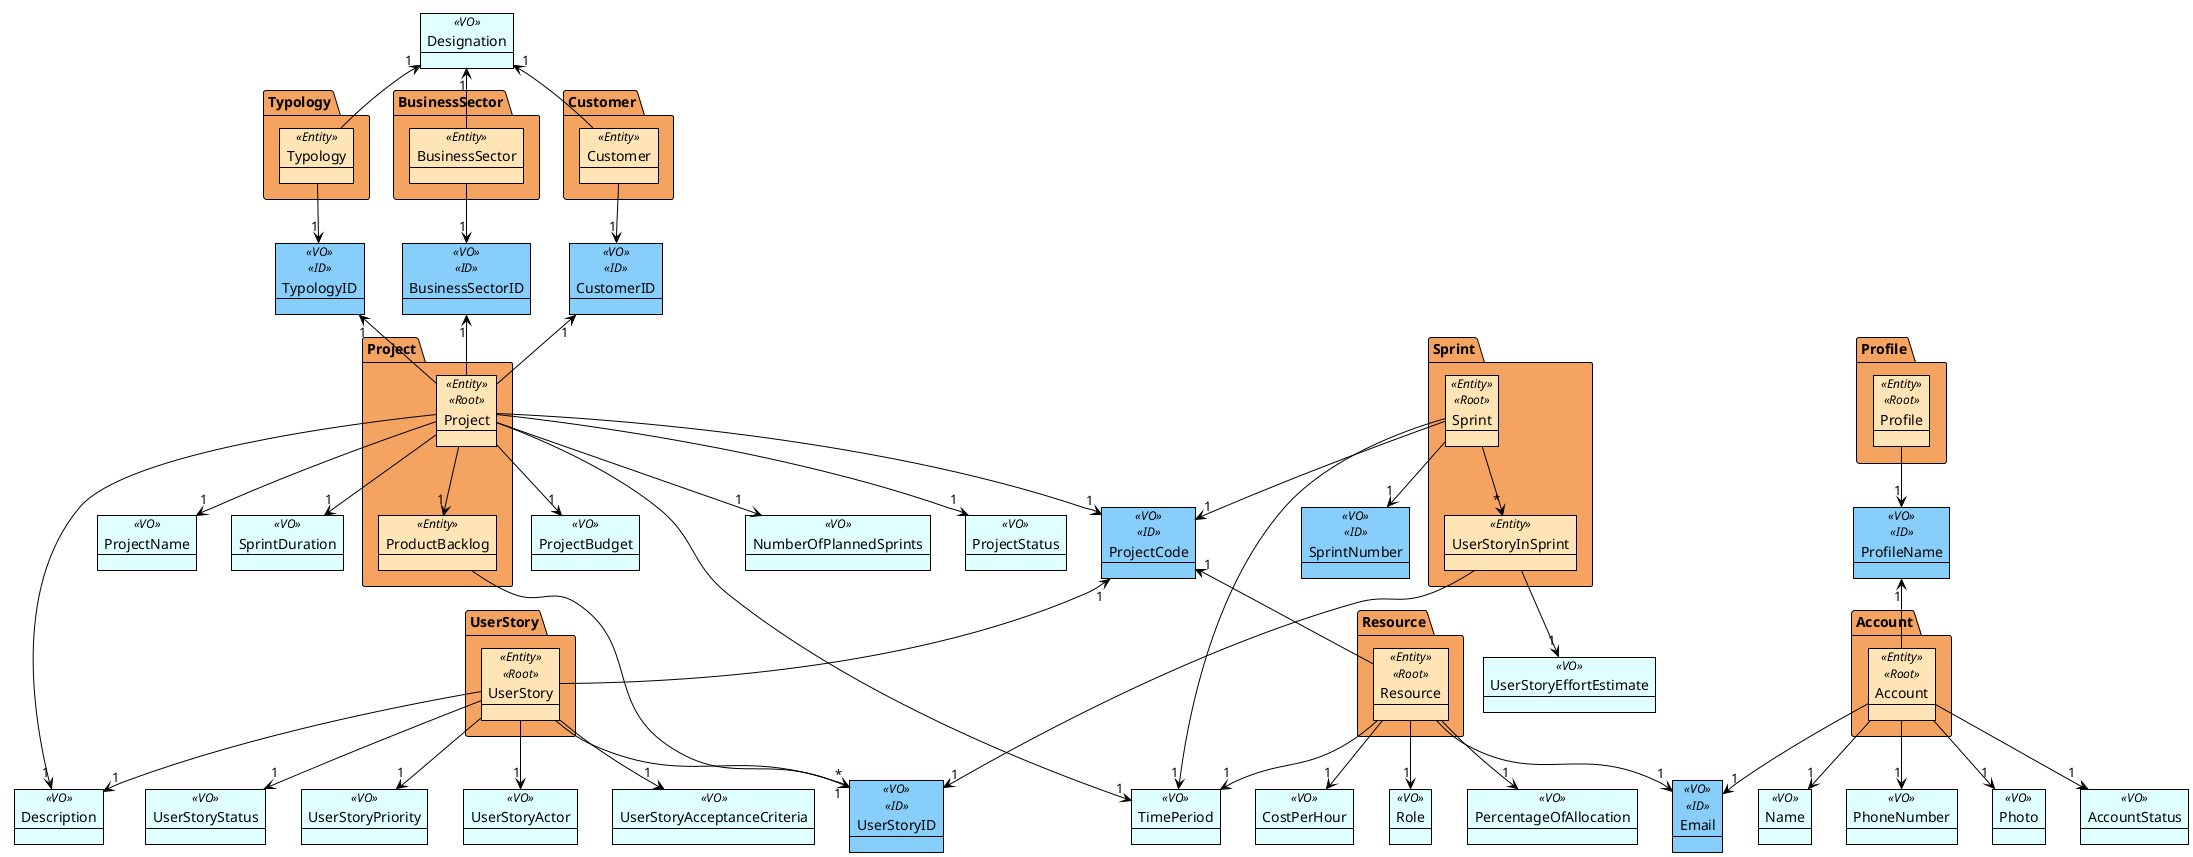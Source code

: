 @startuml
!theme plain
'skinparam linetype ortho

skinparam package {
    backgroundColor SandyBrown
}

skinparam object {
    backgroundColor LightCyan
}

skinparam object<<ID>> {
    backgroundColor LightSkyBlue
}

skinparam object<<Entity>> {
    backgroundColor Moccasin
}

' - Value Objects
' -- plain VOs
Object Name <<VO>>
Object PhoneNumber <<VO>>
Object Photo <<VO>>
Object AccountStatus <<VO>>
Object TimePeriod <<VO>>
Object PercentageOfAllocation <<VO>>
Object CostPerHour <<VO>>
Object Role <<VO>>
Object UserStoryActor <<VO>>
Object Description <<VO>>
Object UserStoryAcceptanceCriteria <<VO>>
Object ProjectName <<VO>>
Object SprintDuration <<VO>>
Object NumberOfPlannedSprints <<VO>>
Object ProjectStatus <<VO>>
Object ProjectBudget <<VO>>
Object UserStoryEffortEstimate <<VO>>
Object UserStoryStatus <<VO>>
Object UserStoryPriority <<VO>>
Object Designation <<VO>>

' -- DomainID VOs
Object ProjectCode <<VO>> <<ID>>
Object SprintNumber <<VO>> <<ID>>
Object UserStoryID <<VO>> <<ID>>
Object Email <<VO>> <<ID>>
Object ProfileName <<VO>> <<ID>>
Object TypologyID <<VO>> <<ID>>
Object BusinessSectorID <<VO>> <<ID>>
Object CustomerID <<VO>> <<ID>>

' - Entities in Aggregates (packages)
package "Project" as Proj {
    Object Project <<Entity>> <<Root>>
    Object ProductBacklog <<Entity>>
}

Project -down-> "1" ProductBacklog
ProductBacklog --> "*" UserStoryID
Project --> "1" ProjectCode
Project --> "1" ProjectName
Project --> "1" Description
Project --> "1" TimePeriod
Project --> "1" SprintDuration
Project --> "1" NumberOfPlannedSprints
Project --> "1" ProjectStatus
Project --> "1" ProjectBudget

package "Sprint" as Spr {
    Object Sprint <<Entity>> <<Root>>
    Object UserStoryInSprint <<Entity>>
}

Sprint --> "*" UserStoryInSprint
Sprint --> "1" ProjectCode
Sprint --> "1" SprintNumber
Sprint --> "1" TimePeriod

UserStoryInSprint --> "1" UserStoryID
UserStoryInSprint --> "1" UserStoryEffortEstimate

package "UserStory" as US {
    Object UserStory <<Entity>> <<Root>>
}

UserStory -up-> "1" ProjectCode
UserStory --> "1" UserStoryID
UserStory --> "1" UserStoryActor
UserStory --> "1" Description
UserStory --> "1" UserStoryAcceptanceCriteria
UserStory --> "1" UserStoryStatus
UserStory --> "1" UserStoryPriority


package "Account" as Acc {
    Object Account <<Entity>> <<Root>>
}

Account --> "1" Name
Account -->  "1" PhoneNumber
Account --> "1" Email
Account --> "1" Photo
Account --> "1" AccountStatus


package "Resource" as Res {
    Object Resource <<Entity>> <<Root>>
}

Resource --> "1" TimePeriod
Resource --> "1" PercentageOfAllocation
Resource --> "1" CostPerHour
Resource --> "1" Role
Resource -up-> "1" ProjectCode
Resource --> "1" Email

package Typology as Typo {
    Object Typology <<Entity>>
    }

Typology -up-> "1" Designation
Typology --> "1" TypologyID
Project -up-> "1" TypologyID

package BusinessSector as Bus {
    Object BusinessSector <<Entity>>
            }

BusinessSector -up-> "1" Designation
BusinessSector --> "1" BusinessSectorID
Project -up-> "1" BusinessSectorID

package Customer as Cost {
    Object Customer <<Entity>>
    }

Customer -up-> "1" Designation
Customer --> "1" CustomerID
Project -up-> "1" CustomerID

package "Profile" as Prof {
    Object Profile <<Entity>> <<Root>>
    }

Profile --> "1" ProfileName

Account -up-> "1" ProfileName

@enduml
